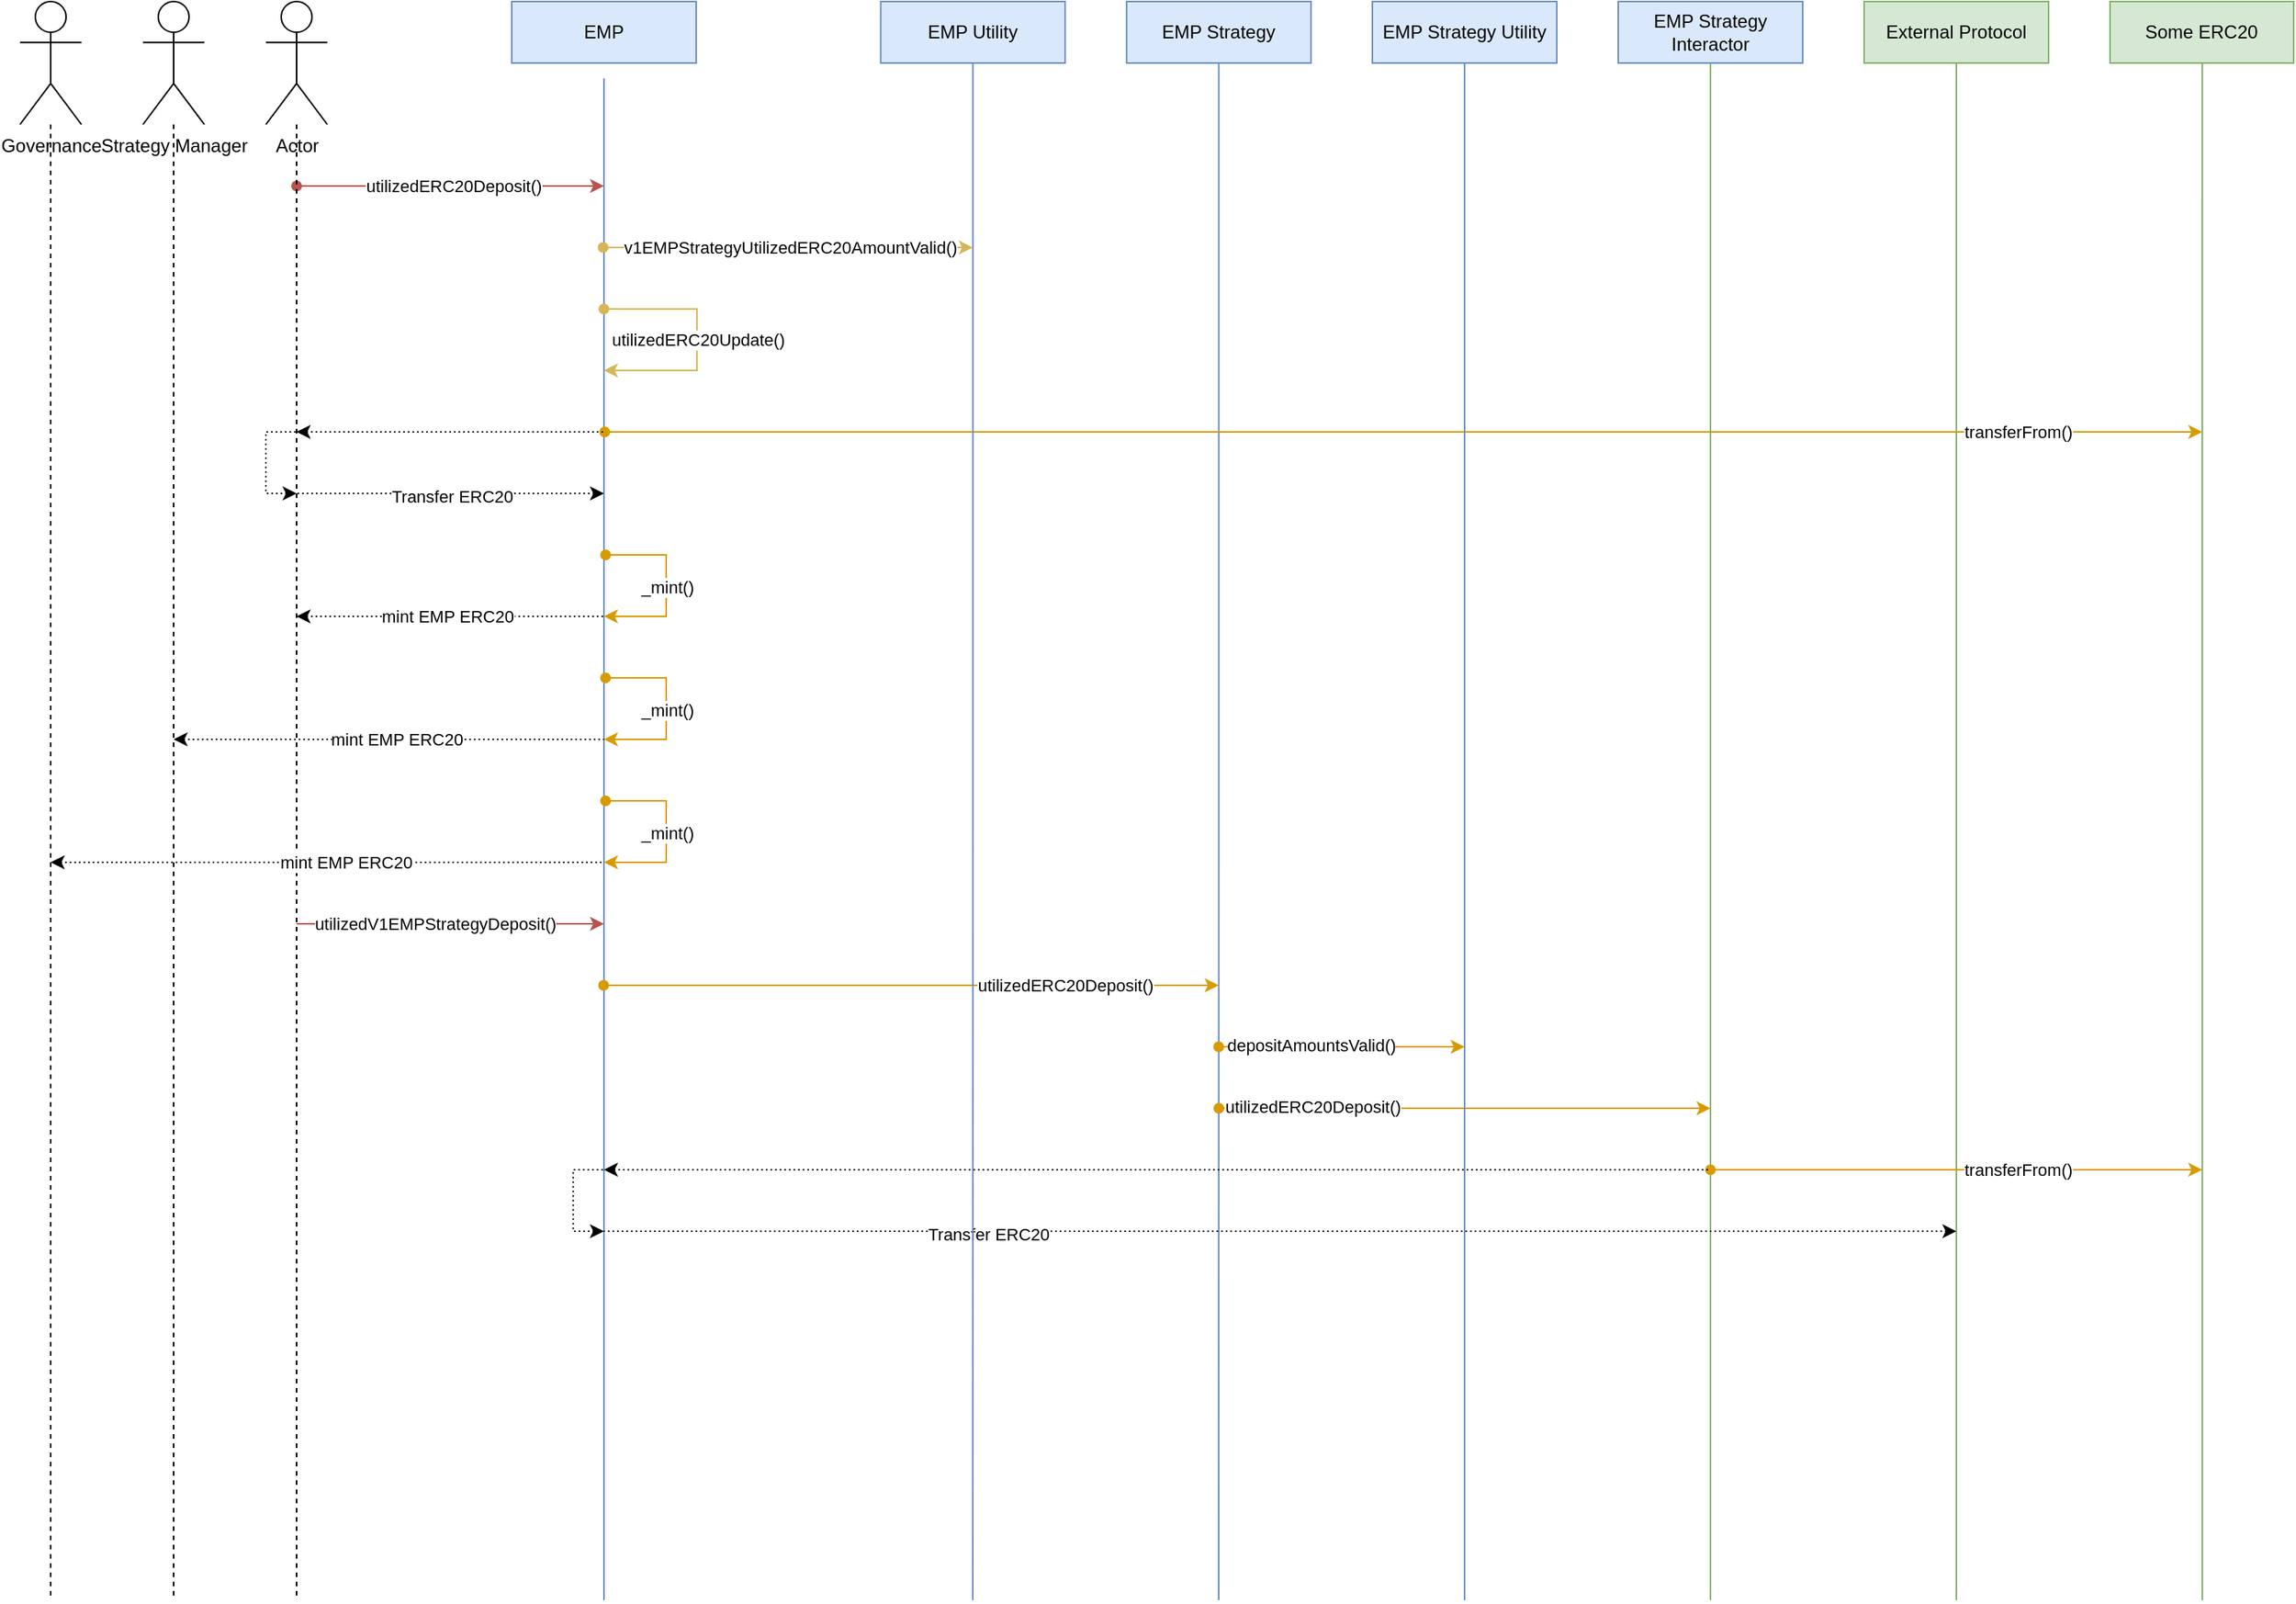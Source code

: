 <mxfile version="24.8.3">
  <diagram name="Page-1" id="pazCaoZUeLf8iRMA3fpz">
    <mxGraphModel dx="2390" dy="1300" grid="1" gridSize="10" guides="0" tooltips="1" connect="1" arrows="1" fold="1" page="1" pageScale="1" pageWidth="850" pageHeight="1100" math="0" shadow="0">
      <root>
        <mxCell id="0" />
        <mxCell id="1" parent="0" />
        <mxCell id="fR324A7tiwtD0hRDOKzB-23" style="edgeStyle=orthogonalEdgeStyle;rounded=0;orthogonalLoop=1;jettySize=auto;html=1;exitX=0.5;exitY=1;exitDx=0;exitDy=0;fillColor=#dae8fc;strokeColor=#6c8ebf;endArrow=none;endFill=0;" parent="1" edge="1">
          <mxGeometry relative="1" as="geometry">
            <mxPoint x="420" y="1080" as="targetPoint" />
            <mxPoint x="420" y="90" as="sourcePoint" />
            <Array as="points">
              <mxPoint x="420" y="540" />
              <mxPoint x="420" y="540" />
            </Array>
          </mxGeometry>
        </mxCell>
        <mxCell id="fR324A7tiwtD0hRDOKzB-1" value="EMP" style="rounded=0;whiteSpace=wrap;html=1;fillColor=#dae8fc;strokeColor=#6c8ebf;" parent="1" vertex="1">
          <mxGeometry x="360" y="40" width="120" height="40" as="geometry" />
        </mxCell>
        <mxCell id="fR324A7tiwtD0hRDOKzB-42" style="edgeStyle=orthogonalEdgeStyle;rounded=0;orthogonalLoop=1;jettySize=auto;html=1;fillColor=#dae8fc;strokeColor=#6c8ebf;endArrow=none;endFill=0;" parent="1" source="fR324A7tiwtD0hRDOKzB-2" edge="1">
          <mxGeometry relative="1" as="geometry">
            <mxPoint x="820" y="1080" as="targetPoint" />
            <mxPoint x="820.129" y="160" as="sourcePoint" />
          </mxGeometry>
        </mxCell>
        <mxCell id="fR324A7tiwtD0hRDOKzB-2" value="EMP Strategy" style="rounded=0;whiteSpace=wrap;html=1;fillColor=#dae8fc;strokeColor=#6c8ebf;" parent="1" vertex="1">
          <mxGeometry x="760.1" y="40" width="120" height="40" as="geometry" />
        </mxCell>
        <mxCell id="fR324A7tiwtD0hRDOKzB-48" style="edgeStyle=orthogonalEdgeStyle;rounded=0;orthogonalLoop=1;jettySize=auto;html=1;fillColor=#d5e8d4;strokeColor=#82b366;endArrow=none;endFill=0;" parent="1" source="fR324A7tiwtD0hRDOKzB-3" edge="1">
          <mxGeometry relative="1" as="geometry">
            <mxPoint x="1140" y="1080" as="targetPoint" />
            <mxPoint x="1139.966" y="120" as="sourcePoint" />
            <Array as="points" />
          </mxGeometry>
        </mxCell>
        <mxCell id="fR324A7tiwtD0hRDOKzB-3" value="EMP Strategy Interactor" style="rounded=0;whiteSpace=wrap;html=1;fillColor=#dae8fc;strokeColor=#6c8ebf;" parent="1" vertex="1">
          <mxGeometry x="1080" y="40" width="120" height="40" as="geometry" />
        </mxCell>
        <mxCell id="fR324A7tiwtD0hRDOKzB-49" style="edgeStyle=orthogonalEdgeStyle;rounded=0;orthogonalLoop=1;jettySize=auto;html=1;fillColor=#d5e8d4;strokeColor=#82b366;endArrow=none;endFill=0;" parent="1" source="fR324A7tiwtD0hRDOKzB-8" edge="1">
          <mxGeometry relative="1" as="geometry">
            <mxPoint x="1300" y="1080" as="targetPoint" />
          </mxGeometry>
        </mxCell>
        <mxCell id="fR324A7tiwtD0hRDOKzB-8" value="External Protocol" style="rounded=0;whiteSpace=wrap;html=1;fillColor=#d5e8d4;strokeColor=#82b366;" parent="1" vertex="1">
          <mxGeometry x="1240" y="40" width="120" height="40" as="geometry" />
        </mxCell>
        <mxCell id="fR324A7tiwtD0hRDOKzB-19" style="edgeStyle=orthogonalEdgeStyle;rounded=0;orthogonalLoop=1;jettySize=auto;html=1;endArrow=classic;endFill=1;fillColor=#f8cecc;strokeColor=#b85450;startArrow=oval;startFill=1;" parent="1" edge="1">
          <mxGeometry relative="1" as="geometry">
            <mxPoint x="420" y="160" as="targetPoint" />
            <mxPoint x="220" y="160" as="sourcePoint" />
          </mxGeometry>
        </mxCell>
        <mxCell id="fR324A7tiwtD0hRDOKzB-20" value="utilizedERC20Deposit()" style="edgeLabel;html=1;align=center;verticalAlign=middle;resizable=0;points=[];" parent="fR324A7tiwtD0hRDOKzB-19" vertex="1" connectable="0">
          <mxGeometry x="0.175" y="1" relative="1" as="geometry">
            <mxPoint x="-16" y="1" as="offset" />
          </mxGeometry>
        </mxCell>
        <mxCell id="fR324A7tiwtD0hRDOKzB-25" style="edgeStyle=orthogonalEdgeStyle;rounded=0;orthogonalLoop=1;jettySize=auto;html=1;dashed=1;endArrow=none;endFill=0;" parent="1" source="fR324A7tiwtD0hRDOKzB-15" edge="1">
          <mxGeometry relative="1" as="geometry">
            <mxPoint x="220" y="1080" as="targetPoint" />
            <mxPoint x="220.034" y="240" as="sourcePoint" />
            <Array as="points" />
          </mxGeometry>
        </mxCell>
        <mxCell id="fR324A7tiwtD0hRDOKzB-15" value="Actor" style="shape=umlActor;verticalLabelPosition=bottom;verticalAlign=top;html=1;outlineConnect=0;" parent="1" vertex="1">
          <mxGeometry x="200" y="40" width="40" height="80" as="geometry" />
        </mxCell>
        <mxCell id="fR324A7tiwtD0hRDOKzB-24" style="edgeStyle=orthogonalEdgeStyle;rounded=0;orthogonalLoop=1;jettySize=auto;html=1;fillColor=#d5e8d4;strokeColor=#82b366;exitX=0.502;exitY=0.5;exitDx=0;exitDy=0;exitPerimeter=0;endArrow=none;endFill=0;" parent="1" source="fR324A7tiwtD0hRDOKzB-18" edge="1">
          <mxGeometry relative="1" as="geometry">
            <mxPoint x="1460" y="1080" as="targetPoint" />
            <mxPoint x="799.759" y="200" as="sourcePoint" />
            <Array as="points">
              <mxPoint x="1460.0" y="640" />
            </Array>
          </mxGeometry>
        </mxCell>
        <mxCell id="fR324A7tiwtD0hRDOKzB-18" value="Some ERC20" style="rounded=0;whiteSpace=wrap;html=1;fillColor=#d5e8d4;strokeColor=#82b366;" parent="1" vertex="1">
          <mxGeometry x="1400.0" y="40" width="119.49" height="40" as="geometry" />
        </mxCell>
        <mxCell id="fR324A7tiwtD0hRDOKzB-26" style="edgeStyle=orthogonalEdgeStyle;rounded=0;orthogonalLoop=1;jettySize=auto;html=1;endArrow=classic;endFill=1;fillColor=#fff2cc;strokeColor=#d6b656;startArrow=oval;startFill=1;" parent="1" edge="1">
          <mxGeometry relative="1" as="geometry">
            <mxPoint x="420" y="280" as="targetPoint" />
            <mxPoint x="420" y="240" as="sourcePoint" />
            <Array as="points">
              <mxPoint x="480.51" y="240" />
              <mxPoint x="480.51" y="280" />
            </Array>
          </mxGeometry>
        </mxCell>
        <mxCell id="fR324A7tiwtD0hRDOKzB-31" value="utilizedERC20Update()" style="edgeLabel;html=1;align=center;verticalAlign=middle;resizable=0;points=[];" parent="fR324A7tiwtD0hRDOKzB-26" vertex="1" connectable="0">
          <mxGeometry y="-2" relative="1" as="geometry">
            <mxPoint x="2" as="offset" />
          </mxGeometry>
        </mxCell>
        <mxCell id="fR324A7tiwtD0hRDOKzB-29" style="edgeStyle=orthogonalEdgeStyle;rounded=0;orthogonalLoop=1;jettySize=auto;html=1;endArrow=classic;endFill=1;fillColor=#ffe6cc;strokeColor=#d79b00;startArrow=oval;startFill=1;" parent="1" edge="1">
          <mxGeometry relative="1" as="geometry">
            <mxPoint x="1460" y="320" as="targetPoint" />
            <mxPoint x="420.51" y="320" as="sourcePoint" />
            <Array as="points">
              <mxPoint x="1240" y="320" />
            </Array>
          </mxGeometry>
        </mxCell>
        <mxCell id="fR324A7tiwtD0hRDOKzB-30" value="transferFrom()" style="edgeLabel;html=1;align=center;verticalAlign=middle;resizable=0;points=[];" parent="fR324A7tiwtD0hRDOKzB-29" vertex="1" connectable="0">
          <mxGeometry x="0.175" y="1" relative="1" as="geometry">
            <mxPoint x="309" y="1" as="offset" />
          </mxGeometry>
        </mxCell>
        <mxCell id="fR324A7tiwtD0hRDOKzB-34" style="edgeStyle=orthogonalEdgeStyle;rounded=0;orthogonalLoop=1;jettySize=auto;html=1;endArrow=classic;endFill=1;fillColor=#ffe6cc;strokeColor=#d79b00;startArrow=oval;startFill=1;" parent="1" edge="1">
          <mxGeometry relative="1" as="geometry">
            <mxPoint x="420" y="440" as="targetPoint" />
            <mxPoint x="421.04" y="400" as="sourcePoint" />
            <Array as="points">
              <mxPoint x="460.51" y="400" />
              <mxPoint x="460.51" y="440" />
            </Array>
          </mxGeometry>
        </mxCell>
        <mxCell id="fR324A7tiwtD0hRDOKzB-35" value="_mint()" style="edgeLabel;html=1;align=center;verticalAlign=middle;resizable=0;points=[];" parent="fR324A7tiwtD0hRDOKzB-34" vertex="1" connectable="0">
          <mxGeometry y="-2" relative="1" as="geometry">
            <mxPoint x="2" as="offset" />
          </mxGeometry>
        </mxCell>
        <mxCell id="fR324A7tiwtD0hRDOKzB-36" style="edgeStyle=orthogonalEdgeStyle;rounded=0;orthogonalLoop=1;jettySize=auto;html=1;endArrow=none;endFill=0;startArrow=classic;startFill=1;dashed=1;dashPattern=1 2;" parent="1" edge="1">
          <mxGeometry relative="1" as="geometry">
            <mxPoint x="420" y="440" as="targetPoint" />
            <mxPoint x="220" y="440" as="sourcePoint" />
          </mxGeometry>
        </mxCell>
        <mxCell id="fR324A7tiwtD0hRDOKzB-37" value="mint EMP ERC20" style="edgeLabel;html=1;align=center;verticalAlign=middle;resizable=0;points=[];" parent="fR324A7tiwtD0hRDOKzB-36" vertex="1" connectable="0">
          <mxGeometry x="0.175" y="1" relative="1" as="geometry">
            <mxPoint x="-20" y="1" as="offset" />
          </mxGeometry>
        </mxCell>
        <mxCell id="fR324A7tiwtD0hRDOKzB-38" style="edgeStyle=orthogonalEdgeStyle;rounded=0;orthogonalLoop=1;jettySize=auto;html=1;endArrow=none;endFill=0;startArrow=classic;startFill=1;dashed=1;dashPattern=1 2;" parent="1" edge="1">
          <mxGeometry relative="1" as="geometry">
            <mxPoint x="220" y="360" as="targetPoint" />
            <mxPoint x="420" y="360" as="sourcePoint" />
          </mxGeometry>
        </mxCell>
        <mxCell id="fR324A7tiwtD0hRDOKzB-39" value="Transfer ERC20" style="edgeLabel;html=1;align=center;verticalAlign=middle;resizable=0;points=[];" parent="fR324A7tiwtD0hRDOKzB-38" vertex="1" connectable="0">
          <mxGeometry x="0.175" y="1" relative="1" as="geometry">
            <mxPoint x="18" y="1" as="offset" />
          </mxGeometry>
        </mxCell>
        <mxCell id="fR324A7tiwtD0hRDOKzB-40" value="utilizedV1EMPStrategyDeposit()" style="edgeStyle=none;orthogonalLoop=1;jettySize=auto;html=1;rounded=0;fillColor=#f8cecc;strokeColor=#b85450;" parent="1" edge="1">
          <mxGeometry x="-0.1" width="100" relative="1" as="geometry">
            <mxPoint x="220" y="640" as="sourcePoint" />
            <mxPoint x="420" y="640" as="targetPoint" />
            <Array as="points" />
            <mxPoint as="offset" />
          </mxGeometry>
        </mxCell>
        <mxCell id="fR324A7tiwtD0hRDOKzB-43" style="edgeStyle=orthogonalEdgeStyle;rounded=0;orthogonalLoop=1;jettySize=auto;html=1;endArrow=classic;endFill=1;fillColor=#ffe6cc;strokeColor=#d79b00;startArrow=oval;startFill=1;" parent="1" edge="1">
          <mxGeometry relative="1" as="geometry">
            <mxPoint x="820" y="680" as="targetPoint" />
            <mxPoint x="419.75" y="680" as="sourcePoint" />
          </mxGeometry>
        </mxCell>
        <mxCell id="fR324A7tiwtD0hRDOKzB-44" value="utilizedERC20Deposit()" style="edgeLabel;html=1;align=center;verticalAlign=middle;resizable=0;points=[];" parent="fR324A7tiwtD0hRDOKzB-43" vertex="1" connectable="0">
          <mxGeometry x="0.175" y="1" relative="1" as="geometry">
            <mxPoint x="65" y="1" as="offset" />
          </mxGeometry>
        </mxCell>
        <mxCell id="fR324A7tiwtD0hRDOKzB-45" style="edgeStyle=orthogonalEdgeStyle;rounded=0;orthogonalLoop=1;jettySize=auto;html=1;endArrow=classic;endFill=1;fillColor=#ffe6cc;strokeColor=#d79b00;startArrow=oval;startFill=1;" parent="1" edge="1">
          <mxGeometry relative="1" as="geometry">
            <mxPoint x="1140" y="760" as="targetPoint" />
            <mxPoint x="820.1" y="760" as="sourcePoint" />
          </mxGeometry>
        </mxCell>
        <mxCell id="fR324A7tiwtD0hRDOKzB-47" value="utilizedERC20Deposit()" style="edgeLabel;html=1;align=center;verticalAlign=middle;resizable=0;points=[];" parent="fR324A7tiwtD0hRDOKzB-45" vertex="1" connectable="0">
          <mxGeometry x="-0.385" y="1" relative="1" as="geometry">
            <mxPoint x="-38" as="offset" />
          </mxGeometry>
        </mxCell>
        <mxCell id="fR324A7tiwtD0hRDOKzB-50" style="edgeStyle=orthogonalEdgeStyle;rounded=0;orthogonalLoop=1;jettySize=auto;html=1;endArrow=none;endFill=0;startArrow=classic;startFill=1;dashed=1;dashPattern=1 2;" parent="1" edge="1">
          <mxGeometry relative="1" as="geometry">
            <mxPoint x="420" y="840" as="targetPoint" />
            <mxPoint x="1300" y="840" as="sourcePoint" />
          </mxGeometry>
        </mxCell>
        <mxCell id="fR324A7tiwtD0hRDOKzB-51" value="Transfer ERC20" style="edgeLabel;html=1;align=center;verticalAlign=middle;resizable=0;points=[];" parent="fR324A7tiwtD0hRDOKzB-50" vertex="1" connectable="0">
          <mxGeometry x="0.175" y="1" relative="1" as="geometry">
            <mxPoint x="-113" y="1" as="offset" />
          </mxGeometry>
        </mxCell>
        <mxCell id="fR324A7tiwtD0hRDOKzB-52" style="edgeStyle=orthogonalEdgeStyle;rounded=0;orthogonalLoop=1;jettySize=auto;html=1;endArrow=classic;endFill=1;fillColor=#ffe6cc;strokeColor=#d79b00;startArrow=oval;startFill=1;" parent="1" edge="1">
          <mxGeometry relative="1" as="geometry">
            <mxPoint x="1460.0" y="800" as="targetPoint" />
            <mxPoint x="1140" y="800" as="sourcePoint" />
            <Array as="points">
              <mxPoint x="1370.0" y="800" />
            </Array>
          </mxGeometry>
        </mxCell>
        <mxCell id="fR324A7tiwtD0hRDOKzB-53" value="transferFrom()" style="edgeLabel;html=1;align=center;verticalAlign=middle;resizable=0;points=[];" parent="fR324A7tiwtD0hRDOKzB-52" vertex="1" connectable="0">
          <mxGeometry x="0.175" y="1" relative="1" as="geometry">
            <mxPoint x="12" y="1" as="offset" />
          </mxGeometry>
        </mxCell>
        <mxCell id="fR324A7tiwtD0hRDOKzB-54" style="edgeStyle=orthogonalEdgeStyle;rounded=0;orthogonalLoop=1;jettySize=auto;html=1;endArrow=none;endFill=0;startArrow=classic;startFill=1;dashed=1;dashPattern=1 2;" parent="1" edge="1">
          <mxGeometry relative="1" as="geometry">
            <mxPoint x="420" y="320" as="targetPoint" />
            <mxPoint x="220" y="320" as="sourcePoint" />
          </mxGeometry>
        </mxCell>
        <mxCell id="fR324A7tiwtD0hRDOKzB-56" style="edgeStyle=orthogonalEdgeStyle;rounded=0;orthogonalLoop=1;jettySize=auto;html=1;endArrow=none;endFill=0;startArrow=classic;startFill=1;dashed=1;dashPattern=1 2;" parent="1" edge="1">
          <mxGeometry relative="1" as="geometry">
            <mxPoint x="220" y="320" as="targetPoint" />
            <mxPoint x="220" y="360" as="sourcePoint" />
            <Array as="points">
              <mxPoint x="200" y="360" />
              <mxPoint x="200" y="320" />
            </Array>
          </mxGeometry>
        </mxCell>
        <mxCell id="fR324A7tiwtD0hRDOKzB-57" style="edgeStyle=orthogonalEdgeStyle;rounded=0;orthogonalLoop=1;jettySize=auto;html=1;endArrow=none;endFill=0;startArrow=classic;startFill=1;dashed=1;dashPattern=1 2;" parent="1" edge="1">
          <mxGeometry relative="1" as="geometry">
            <mxPoint x="419.96" y="800" as="targetPoint" />
            <mxPoint x="419.96" y="840" as="sourcePoint" />
            <Array as="points">
              <mxPoint x="399.96" y="840" />
              <mxPoint x="399.96" y="800" />
            </Array>
          </mxGeometry>
        </mxCell>
        <mxCell id="fR324A7tiwtD0hRDOKzB-58" style="edgeStyle=orthogonalEdgeStyle;rounded=0;orthogonalLoop=1;jettySize=auto;html=1;endArrow=none;endFill=0;startArrow=classic;startFill=1;dashed=1;dashPattern=1 2;" parent="1" edge="1">
          <mxGeometry relative="1" as="geometry">
            <mxPoint x="1140" y="800" as="targetPoint" />
            <mxPoint x="420" y="800" as="sourcePoint" />
          </mxGeometry>
        </mxCell>
        <mxCell id="dY4Isz8nKz-BvBwB_T4C-2" style="edgeStyle=orthogonalEdgeStyle;rounded=0;orthogonalLoop=1;jettySize=auto;html=1;exitX=0.5;exitY=1;exitDx=0;exitDy=0;fillColor=#dae8fc;strokeColor=#6c8ebf;endArrow=none;endFill=0;" edge="1" parent="1" source="dY4Isz8nKz-BvBwB_T4C-1">
          <mxGeometry relative="1" as="geometry">
            <mxPoint x="660" y="1080" as="targetPoint" />
          </mxGeometry>
        </mxCell>
        <mxCell id="dY4Isz8nKz-BvBwB_T4C-1" value="EMP Utility" style="rounded=0;whiteSpace=wrap;html=1;fillColor=#dae8fc;strokeColor=#6c8ebf;" vertex="1" parent="1">
          <mxGeometry x="600.1" y="40" width="120" height="40" as="geometry" />
        </mxCell>
        <mxCell id="dY4Isz8nKz-BvBwB_T4C-3" style="edgeStyle=orthogonalEdgeStyle;rounded=0;orthogonalLoop=1;jettySize=auto;html=1;endArrow=classic;endFill=1;fillColor=#fff2cc;strokeColor=#d6b656;startArrow=oval;startFill=1;" edge="1" parent="1">
          <mxGeometry relative="1" as="geometry">
            <mxPoint x="660" y="200" as="targetPoint" />
            <mxPoint x="419.48" y="200" as="sourcePoint" />
            <Array as="points">
              <mxPoint x="530" y="200" />
              <mxPoint x="530" y="200" />
            </Array>
          </mxGeometry>
        </mxCell>
        <mxCell id="dY4Isz8nKz-BvBwB_T4C-4" value="v1EMPStrategyUtilizedERC20AmountValid()" style="edgeLabel;html=1;align=center;verticalAlign=middle;resizable=0;points=[];" vertex="1" connectable="0" parent="dY4Isz8nKz-BvBwB_T4C-3">
          <mxGeometry y="-2" relative="1" as="geometry">
            <mxPoint x="1" y="-2" as="offset" />
          </mxGeometry>
        </mxCell>
        <mxCell id="dY4Isz8nKz-BvBwB_T4C-24" style="edgeStyle=orthogonalEdgeStyle;rounded=0;orthogonalLoop=1;jettySize=auto;html=1;fillColor=#dae8fc;strokeColor=#6c8ebf;endArrow=none;endFill=0;" edge="1" parent="1" source="dY4Isz8nKz-BvBwB_T4C-23">
          <mxGeometry relative="1" as="geometry">
            <mxPoint x="980" y="1080" as="targetPoint" />
          </mxGeometry>
        </mxCell>
        <mxCell id="dY4Isz8nKz-BvBwB_T4C-23" value="EMP Strategy Utility" style="rounded=0;whiteSpace=wrap;html=1;fillColor=#dae8fc;strokeColor=#6c8ebf;" vertex="1" parent="1">
          <mxGeometry x="920.0" y="40" width="120" height="40" as="geometry" />
        </mxCell>
        <mxCell id="dY4Isz8nKz-BvBwB_T4C-25" style="edgeStyle=orthogonalEdgeStyle;rounded=0;orthogonalLoop=1;jettySize=auto;html=1;endArrow=classic;endFill=1;fillColor=#ffe6cc;strokeColor=#d79b00;startArrow=oval;startFill=1;" edge="1" parent="1">
          <mxGeometry relative="1" as="geometry">
            <mxPoint x="980" y="720" as="targetPoint" />
            <mxPoint x="820.0" y="720" as="sourcePoint" />
          </mxGeometry>
        </mxCell>
        <mxCell id="dY4Isz8nKz-BvBwB_T4C-26" value="depositAmountsValid()" style="edgeLabel;html=1;align=center;verticalAlign=middle;resizable=0;points=[];" vertex="1" connectable="0" parent="dY4Isz8nKz-BvBwB_T4C-25">
          <mxGeometry x="-0.385" y="1" relative="1" as="geometry">
            <mxPoint x="11" as="offset" />
          </mxGeometry>
        </mxCell>
        <mxCell id="dY4Isz8nKz-BvBwB_T4C-27" style="edgeStyle=orthogonalEdgeStyle;rounded=0;orthogonalLoop=1;jettySize=auto;html=1;dashed=1;endArrow=none;endFill=0;" edge="1" parent="1" source="dY4Isz8nKz-BvBwB_T4C-28">
          <mxGeometry relative="1" as="geometry">
            <mxPoint x="140" y="1080" as="targetPoint" />
            <mxPoint x="140.034" y="240" as="sourcePoint" />
            <Array as="points" />
          </mxGeometry>
        </mxCell>
        <mxCell id="dY4Isz8nKz-BvBwB_T4C-28" value="Strategy Manager" style="shape=umlActor;verticalLabelPosition=bottom;verticalAlign=top;html=1;outlineConnect=0;" vertex="1" parent="1">
          <mxGeometry x="120" y="40" width="40" height="80" as="geometry" />
        </mxCell>
        <mxCell id="dY4Isz8nKz-BvBwB_T4C-33" style="edgeStyle=orthogonalEdgeStyle;rounded=0;orthogonalLoop=1;jettySize=auto;html=1;dashed=1;endArrow=none;endFill=0;" edge="1" parent="1" source="dY4Isz8nKz-BvBwB_T4C-34">
          <mxGeometry relative="1" as="geometry">
            <mxPoint x="60" y="1080" as="targetPoint" />
            <mxPoint x="60.034" y="240" as="sourcePoint" />
            <Array as="points" />
          </mxGeometry>
        </mxCell>
        <mxCell id="dY4Isz8nKz-BvBwB_T4C-34" value="Governance" style="shape=umlActor;verticalLabelPosition=bottom;verticalAlign=top;html=1;outlineConnect=0;" vertex="1" parent="1">
          <mxGeometry x="40" y="40" width="40" height="80" as="geometry" />
        </mxCell>
        <mxCell id="dY4Isz8nKz-BvBwB_T4C-40" style="edgeStyle=orthogonalEdgeStyle;rounded=0;orthogonalLoop=1;jettySize=auto;html=1;endArrow=classic;endFill=1;fillColor=#ffe6cc;strokeColor=#d79b00;startArrow=oval;startFill=1;" edge="1" parent="1">
          <mxGeometry relative="1" as="geometry">
            <mxPoint x="420" y="520" as="targetPoint" />
            <mxPoint x="421.04" y="480" as="sourcePoint" />
            <Array as="points">
              <mxPoint x="460.51" y="480" />
              <mxPoint x="460.51" y="520" />
            </Array>
          </mxGeometry>
        </mxCell>
        <mxCell id="dY4Isz8nKz-BvBwB_T4C-41" value="_mint()" style="edgeLabel;html=1;align=center;verticalAlign=middle;resizable=0;points=[];" vertex="1" connectable="0" parent="dY4Isz8nKz-BvBwB_T4C-40">
          <mxGeometry y="-2" relative="1" as="geometry">
            <mxPoint x="2" as="offset" />
          </mxGeometry>
        </mxCell>
        <mxCell id="dY4Isz8nKz-BvBwB_T4C-42" style="edgeStyle=orthogonalEdgeStyle;rounded=0;orthogonalLoop=1;jettySize=auto;html=1;endArrow=classic;endFill=1;fillColor=#ffe6cc;strokeColor=#d79b00;startArrow=oval;startFill=1;" edge="1" parent="1">
          <mxGeometry relative="1" as="geometry">
            <mxPoint x="420" y="600" as="targetPoint" />
            <mxPoint x="421.04" y="560" as="sourcePoint" />
            <Array as="points">
              <mxPoint x="460.51" y="560" />
              <mxPoint x="460.51" y="600" />
            </Array>
          </mxGeometry>
        </mxCell>
        <mxCell id="dY4Isz8nKz-BvBwB_T4C-43" value="_mint()" style="edgeLabel;html=1;align=center;verticalAlign=middle;resizable=0;points=[];" vertex="1" connectable="0" parent="dY4Isz8nKz-BvBwB_T4C-42">
          <mxGeometry y="-2" relative="1" as="geometry">
            <mxPoint x="2" as="offset" />
          </mxGeometry>
        </mxCell>
        <mxCell id="dY4Isz8nKz-BvBwB_T4C-44" style="edgeStyle=orthogonalEdgeStyle;rounded=0;orthogonalLoop=1;jettySize=auto;html=1;endArrow=none;endFill=0;startArrow=classic;startFill=1;dashed=1;dashPattern=1 2;" edge="1" parent="1">
          <mxGeometry relative="1" as="geometry">
            <mxPoint x="420" y="520" as="targetPoint" />
            <mxPoint x="140" y="520" as="sourcePoint" />
          </mxGeometry>
        </mxCell>
        <mxCell id="dY4Isz8nKz-BvBwB_T4C-45" value="mint EMP ERC20" style="edgeLabel;html=1;align=center;verticalAlign=middle;resizable=0;points=[];" vertex="1" connectable="0" parent="dY4Isz8nKz-BvBwB_T4C-44">
          <mxGeometry x="0.175" y="1" relative="1" as="geometry">
            <mxPoint x="-20" y="1" as="offset" />
          </mxGeometry>
        </mxCell>
        <mxCell id="dY4Isz8nKz-BvBwB_T4C-46" style="edgeStyle=orthogonalEdgeStyle;rounded=0;orthogonalLoop=1;jettySize=auto;html=1;endArrow=none;endFill=0;startArrow=classic;startFill=1;dashed=1;dashPattern=1 2;" edge="1" parent="1">
          <mxGeometry relative="1" as="geometry">
            <mxPoint x="420" y="600" as="targetPoint" />
            <mxPoint x="60" y="600" as="sourcePoint" />
          </mxGeometry>
        </mxCell>
        <mxCell id="dY4Isz8nKz-BvBwB_T4C-47" value="mint EMP ERC20" style="edgeLabel;html=1;align=center;verticalAlign=middle;resizable=0;points=[];" vertex="1" connectable="0" parent="dY4Isz8nKz-BvBwB_T4C-46">
          <mxGeometry x="0.175" y="1" relative="1" as="geometry">
            <mxPoint x="-20" y="1" as="offset" />
          </mxGeometry>
        </mxCell>
      </root>
    </mxGraphModel>
  </diagram>
</mxfile>
